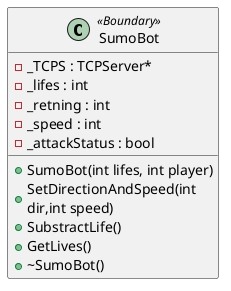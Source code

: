 @startuml

skinparam wrapWidth 200

class SumoBot <<Boundary>>{
    - _TCPS : TCPServer*
    - _lifes : int
    -_retning : int
    -_speed : int
    -_attackStatus : bool

    +SumoBot(int lifes, int player)
    +SetDirectionAndSpeed(int dir,int speed)
    +SubstractLife()
    +GetLives()
    +~SumoBot()
}

@enduml